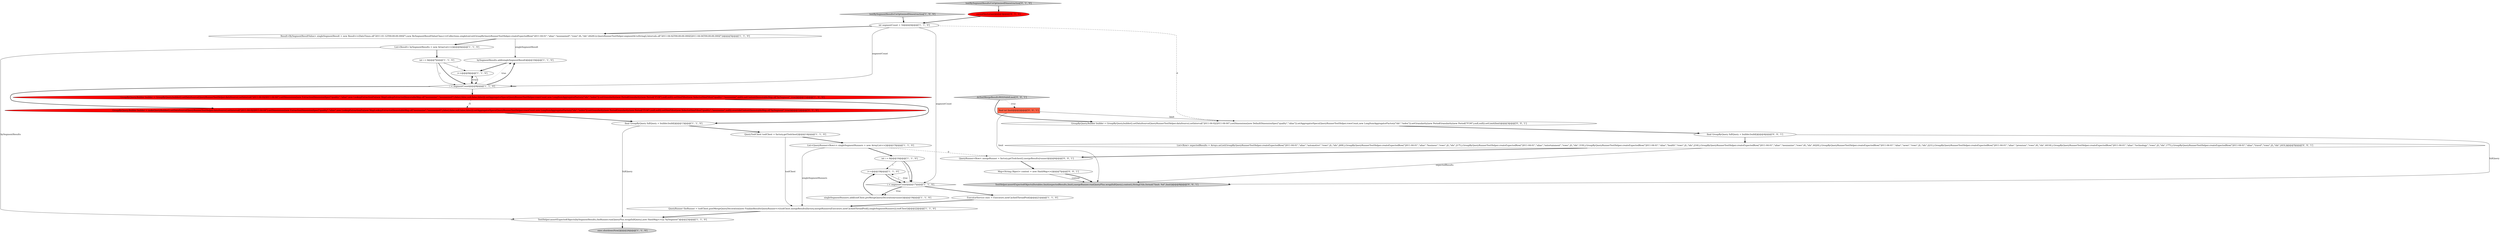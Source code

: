digraph {
7 [style = filled, label = "exec.shutdownNow()@@@24@@@['1', '1', '0']", fillcolor = lightgray, shape = ellipse image = "AAA0AAABBB1BBB"];
11 [style = filled, label = "final GroupByQuery fullQuery = builder.build()@@@13@@@['1', '1', '0']", fillcolor = white, shape = ellipse image = "AAA0AAABBB1BBB"];
5 [style = filled, label = "Result<BySegmentResultValue> singleSegmentResult = new Result<>(DateTimes.of(\"2011-01-12T00:00:00.000Z\"),new BySegmentResultValueClass<>(Collections.singletonList(GroupByQueryRunnerTestHelper.createExpectedRow(\"2011-04-01\",\"alias\",\"mezzanine0\",\"rows\",6L,\"idx\",4420L)),QueryRunnerTestHelper.segmentId.toString(),Intervals.of(\"2011-04-02T00:00:00.000Z/2011-04-04T00:00:00.000Z\")))@@@5@@@['1', '1', '0']", fillcolor = white, shape = ellipse image = "AAA0AAABBB1BBB"];
24 [style = filled, label = "QueryRunner<Row> mergeRunner = factory.getToolchest().mergeResults(runner)@@@6@@@['0', '0', '1']", fillcolor = white, shape = ellipse image = "AAA0AAABBB3BBB"];
14 [style = filled, label = "QueryRunner theRunner = toolChest.postMergeQueryDecoration(new FinalizeResultsQueryRunner<>(toolChest.mergeResults(factory.mergeRunners(Executors.newCachedThreadPool(),singleSegmentRunners)),toolChest))@@@22@@@['1', '1', '0']", fillcolor = white, shape = ellipse image = "AAA0AAABBB1BBB"];
4 [style = filled, label = "GroupByQuery.Builder builder = GroupByQuery.builder().setDataSource(QueryRunnerTestHelper.dataSource).setInterval(\"2011-04-02/2011-04-04\").setDimensions(new ExtractionDimensionSpec(\"quality\",\"alias\",new LookupExtractionFn(new MapLookupExtractor(ImmutableMap.of(\"mezzanine\",\"mezzanine0\"),false),false,null,false,false))).setAggregatorSpecs(QueryRunnerTestHelper.rowsCount,new LongSumAggregatorFactory(\"idx\",\"index\")).setGranularity(new PeriodGranularity(new Period(\"P1M\"),null,null)).setDimFilter(new SelectorDimFilter(\"quality\",\"mezzanine\",null)).setContext(ImmutableMap.of(\"bySegment\",true))@@@11@@@['1', '0', '0']", fillcolor = red, shape = ellipse image = "AAA1AAABBB1BBB"];
3 [style = filled, label = "i++@@@18@@@['1', '1', '0']", fillcolor = white, shape = ellipse image = "AAA0AAABBB1BBB"];
16 [style = filled, label = "TestHelper.assertExpectedObjects(bySegmentResults,theRunner.run(QueryPlus.wrap(fullQuery),new HashMap<>()),\"bySegment\")@@@23@@@['1', '1', '0']", fillcolor = white, shape = ellipse image = "AAA0AAABBB1BBB"];
30 [style = filled, label = "final int limit@@@2@@@['0', '0', '1']", fillcolor = tomato, shape = box image = "AAA0AAABBB3BBB"];
20 [style = filled, label = "testBySegmentResultsUnOptimizedDimextraction['0', '1', '0']", fillcolor = lightgray, shape = diamond image = "AAA0AAABBB2BBB"];
26 [style = filled, label = "Map<String,Object> context = new HashMap<>()@@@7@@@['0', '0', '1']", fillcolor = white, shape = ellipse image = "AAA0AAABBB3BBB"];
18 [style = filled, label = "testBySegmentResultsUnOptimizedDimextraction['1', '0', '0']", fillcolor = lightgray, shape = diamond image = "AAA0AAABBB1BBB"];
12 [style = filled, label = "int i = 0@@@16@@@['1', '1', '0']", fillcolor = white, shape = ellipse image = "AAA0AAABBB1BBB"];
9 [style = filled, label = "i < segmentCount@@@17@@@['1', '1', '0']", fillcolor = white, shape = diamond image = "AAA0AAABBB1BBB"];
1 [style = filled, label = "int segmentCount = 32@@@4@@@['1', '1', '0']", fillcolor = white, shape = ellipse image = "AAA0AAABBB1BBB"];
15 [style = filled, label = "List<QueryRunner<Row>> singleSegmentRunners = new ArrayList<>()@@@15@@@['1', '1', '0']", fillcolor = white, shape = ellipse image = "AAA0AAABBB1BBB"];
19 [style = filled, label = "i++@@@9@@@['1', '1', '0']", fillcolor = white, shape = ellipse image = "AAA0AAABBB1BBB"];
10 [style = filled, label = "ExecutorService exec = Executors.newCachedThreadPool()@@@21@@@['1', '1', '0']", fillcolor = white, shape = ellipse image = "AAA0AAABBB1BBB"];
25 [style = filled, label = "GroupByQuery.Builder builder = GroupByQuery.builder().setDataSource(QueryRunnerTestHelper.dataSource).setInterval(\"2011-04-02/2011-04-04\").setDimensions(new DefaultDimensionSpec(\"quality\",\"alias\")).setAggregatorSpecs(QueryRunnerTestHelper.rowsCount,new LongSumAggregatorFactory(\"idx\",\"index\")).setGranularity(new PeriodGranularity(new Period(\"P1M\"),null,null)).setLimit(limit)@@@3@@@['0', '0', '1']", fillcolor = white, shape = ellipse image = "AAA0AAABBB3BBB"];
27 [style = filled, label = "List<Row> expectedResults = Arrays.asList(GroupByQueryRunnerTestHelper.createExpectedRow(\"2011-04-01\",\"alias\",\"automotive\",\"rows\",2L,\"idx\",269L),GroupByQueryRunnerTestHelper.createExpectedRow(\"2011-04-01\",\"alias\",\"business\",\"rows\",2L,\"idx\",217L),GroupByQueryRunnerTestHelper.createExpectedRow(\"2011-04-01\",\"alias\",\"entertainment\",\"rows\",2L,\"idx\",319L),GroupByQueryRunnerTestHelper.createExpectedRow(\"2011-04-01\",\"alias\",\"health\",\"rows\",2L,\"idx\",216L),GroupByQueryRunnerTestHelper.createExpectedRow(\"2011-04-01\",\"alias\",\"mezzanine\",\"rows\",6L,\"idx\",4420L),GroupByQueryRunnerTestHelper.createExpectedRow(\"2011-04-01\",\"alias\",\"news\",\"rows\",2L,\"idx\",221L),GroupByQueryRunnerTestHelper.createExpectedRow(\"2011-04-01\",\"alias\",\"premium\",\"rows\",6L,\"idx\",4416L),GroupByQueryRunnerTestHelper.createExpectedRow(\"2011-04-01\",\"alias\",\"technology\",\"rows\",2L,\"idx\",177L),GroupByQueryRunnerTestHelper.createExpectedRow(\"2011-04-01\",\"alias\",\"travel\",\"rows\",2L,\"idx\",243L))@@@5@@@['0', '0', '1']", fillcolor = white, shape = ellipse image = "AAA0AAABBB3BBB"];
22 [style = filled, label = "cannotVectorize()@@@3@@@['0', '1', '0']", fillcolor = red, shape = ellipse image = "AAA1AAABBB2BBB"];
8 [style = filled, label = "bySegmentResults.add(singleSegmentResult)@@@10@@@['1', '1', '0']", fillcolor = white, shape = ellipse image = "AAA0AAABBB1BBB"];
17 [style = filled, label = "singleSegmentRunners.add(toolChest.preMergeQueryDecoration(runner))@@@19@@@['1', '1', '0']", fillcolor = white, shape = ellipse image = "AAA0AAABBB1BBB"];
21 [style = filled, label = "GroupByQuery.Builder builder = makeQueryBuilder().setDataSource(QueryRunnerTestHelper.dataSource).setInterval(\"2011-04-02/2011-04-04\").setDimensions(new ExtractionDimensionSpec(\"quality\",\"alias\",new LookupExtractionFn(new MapLookupExtractor(ImmutableMap.of(\"mezzanine\",\"mezzanine0\"),false),false,null,false,false))).setAggregatorSpecs(QueryRunnerTestHelper.rowsCount,new LongSumAggregatorFactory(\"idx\",\"index\")).setGranularity(new PeriodGranularity(new Period(\"P1M\"),null,null)).setDimFilter(new SelectorDimFilter(\"quality\",\"mezzanine\",null)).overrideContext(ImmutableMap.of(\"bySegment\",true))@@@12@@@['0', '1', '0']", fillcolor = red, shape = ellipse image = "AAA1AAABBB2BBB"];
2 [style = filled, label = "int i = 0@@@7@@@['1', '1', '0']", fillcolor = white, shape = ellipse image = "AAA0AAABBB1BBB"];
28 [style = filled, label = "TestHelper.assertExpectedObjects(Iterables.limit(expectedResults,limit),mergeRunner.run(QueryPlus.wrap(fullQuery),context),StringUtils.format(\"limit: %d\",limit))@@@8@@@['0', '0', '1']", fillcolor = lightgray, shape = ellipse image = "AAA0AAABBB3BBB"];
23 [style = filled, label = "doTestMergeResultsWithValidLimit['0', '0', '1']", fillcolor = lightgray, shape = diamond image = "AAA0AAABBB3BBB"];
13 [style = filled, label = "i < segmentCount@@@8@@@['1', '1', '0']", fillcolor = white, shape = diamond image = "AAA0AAABBB1BBB"];
0 [style = filled, label = "List<Result> bySegmentResults = new ArrayList<>()@@@6@@@['1', '1', '0']", fillcolor = white, shape = ellipse image = "AAA0AAABBB1BBB"];
29 [style = filled, label = "final GroupByQuery fullQuery = builder.build()@@@4@@@['0', '0', '1']", fillcolor = white, shape = ellipse image = "AAA0AAABBB3BBB"];
6 [style = filled, label = "QueryToolChest toolChest = factory.getToolchest()@@@14@@@['1', '1', '0']", fillcolor = white, shape = ellipse image = "AAA0AAABBB1BBB"];
1->5 [style = bold, label=""];
14->16 [style = bold, label=""];
15->14 [style = solid, label="singleSegmentRunners"];
23->25 [style = bold, label=""];
12->9 [style = solid, label="i"];
10->14 [style = bold, label=""];
2->19 [style = solid, label="i"];
8->19 [style = bold, label=""];
5->8 [style = solid, label="singleSegmentResult"];
9->17 [style = dotted, label="true"];
11->6 [style = bold, label=""];
0->2 [style = bold, label=""];
15->24 [style = dashed, label="0"];
0->16 [style = solid, label="bySegmentResults"];
16->7 [style = bold, label=""];
11->16 [style = solid, label="fullQuery"];
13->19 [style = dotted, label="true"];
30->25 [style = solid, label="limit"];
29->28 [style = solid, label="fullQuery"];
9->17 [style = bold, label=""];
23->30 [style = dotted, label="true"];
2->13 [style = solid, label="i"];
9->10 [style = bold, label=""];
25->29 [style = bold, label=""];
26->28 [style = solid, label="context"];
12->9 [style = bold, label=""];
4->21 [style = dashed, label="0"];
6->15 [style = bold, label=""];
20->22 [style = bold, label=""];
2->13 [style = bold, label=""];
3->9 [style = bold, label=""];
29->27 [style = bold, label=""];
24->26 [style = bold, label=""];
3->9 [style = solid, label="i"];
19->13 [style = solid, label="i"];
19->13 [style = bold, label=""];
5->0 [style = bold, label=""];
18->1 [style = bold, label=""];
21->11 [style = bold, label=""];
13->8 [style = dotted, label="true"];
1->13 [style = solid, label="segmentCount"];
30->28 [style = solid, label="limit"];
17->3 [style = bold, label=""];
27->24 [style = bold, label=""];
15->12 [style = bold, label=""];
22->1 [style = bold, label=""];
26->28 [style = bold, label=""];
12->3 [style = solid, label="i"];
13->8 [style = bold, label=""];
27->28 [style = solid, label="expectedResults"];
4->11 [style = bold, label=""];
13->21 [style = bold, label=""];
6->14 [style = solid, label="toolChest"];
1->25 [style = dashed, label="0"];
9->3 [style = dotted, label="true"];
1->9 [style = solid, label="segmentCount"];
13->4 [style = bold, label=""];
}
